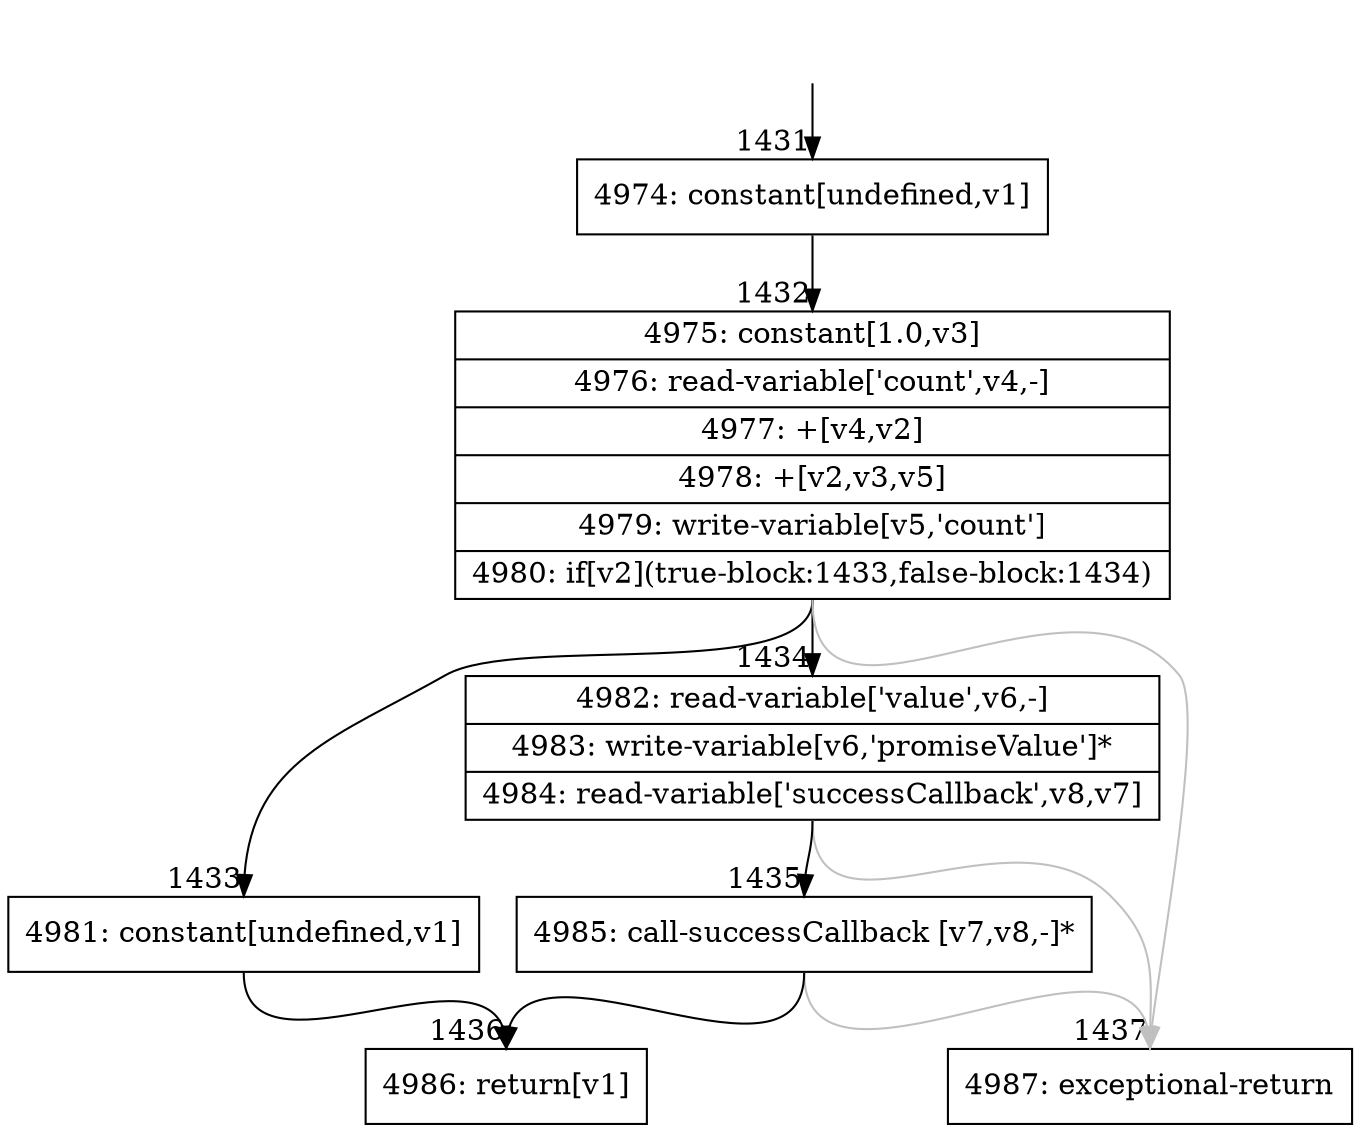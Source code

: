 digraph {
rankdir="TD"
BB_entry63[shape=none,label=""];
BB_entry63 -> BB1431 [tailport=s, headport=n, headlabel="    1431"]
BB1431 [shape=record label="{4974: constant[undefined,v1]}" ] 
BB1431 -> BB1432 [tailport=s, headport=n, headlabel="      1432"]
BB1432 [shape=record label="{4975: constant[1.0,v3]|4976: read-variable['count',v4,-]|4977: +[v4,v2]|4978: +[v2,v3,v5]|4979: write-variable[v5,'count']|4980: if[v2](true-block:1433,false-block:1434)}" ] 
BB1432 -> BB1433 [tailport=s, headport=n, headlabel="      1433"]
BB1432 -> BB1434 [tailport=s, headport=n, headlabel="      1434"]
BB1432 -> BB1437 [tailport=s, headport=n, color=gray, headlabel="      1437"]
BB1433 [shape=record label="{4981: constant[undefined,v1]}" ] 
BB1433 -> BB1436 [tailport=s, headport=n, headlabel="      1436"]
BB1434 [shape=record label="{4982: read-variable['value',v6,-]|4983: write-variable[v6,'promiseValue']*|4984: read-variable['successCallback',v8,v7]}" ] 
BB1434 -> BB1435 [tailport=s, headport=n, headlabel="      1435"]
BB1434 -> BB1437 [tailport=s, headport=n, color=gray]
BB1435 [shape=record label="{4985: call-successCallback [v7,v8,-]*}" ] 
BB1435 -> BB1436 [tailport=s, headport=n]
BB1435 -> BB1437 [tailport=s, headport=n, color=gray]
BB1436 [shape=record label="{4986: return[v1]}" ] 
BB1437 [shape=record label="{4987: exceptional-return}" ] 
//#$~ 923
}
